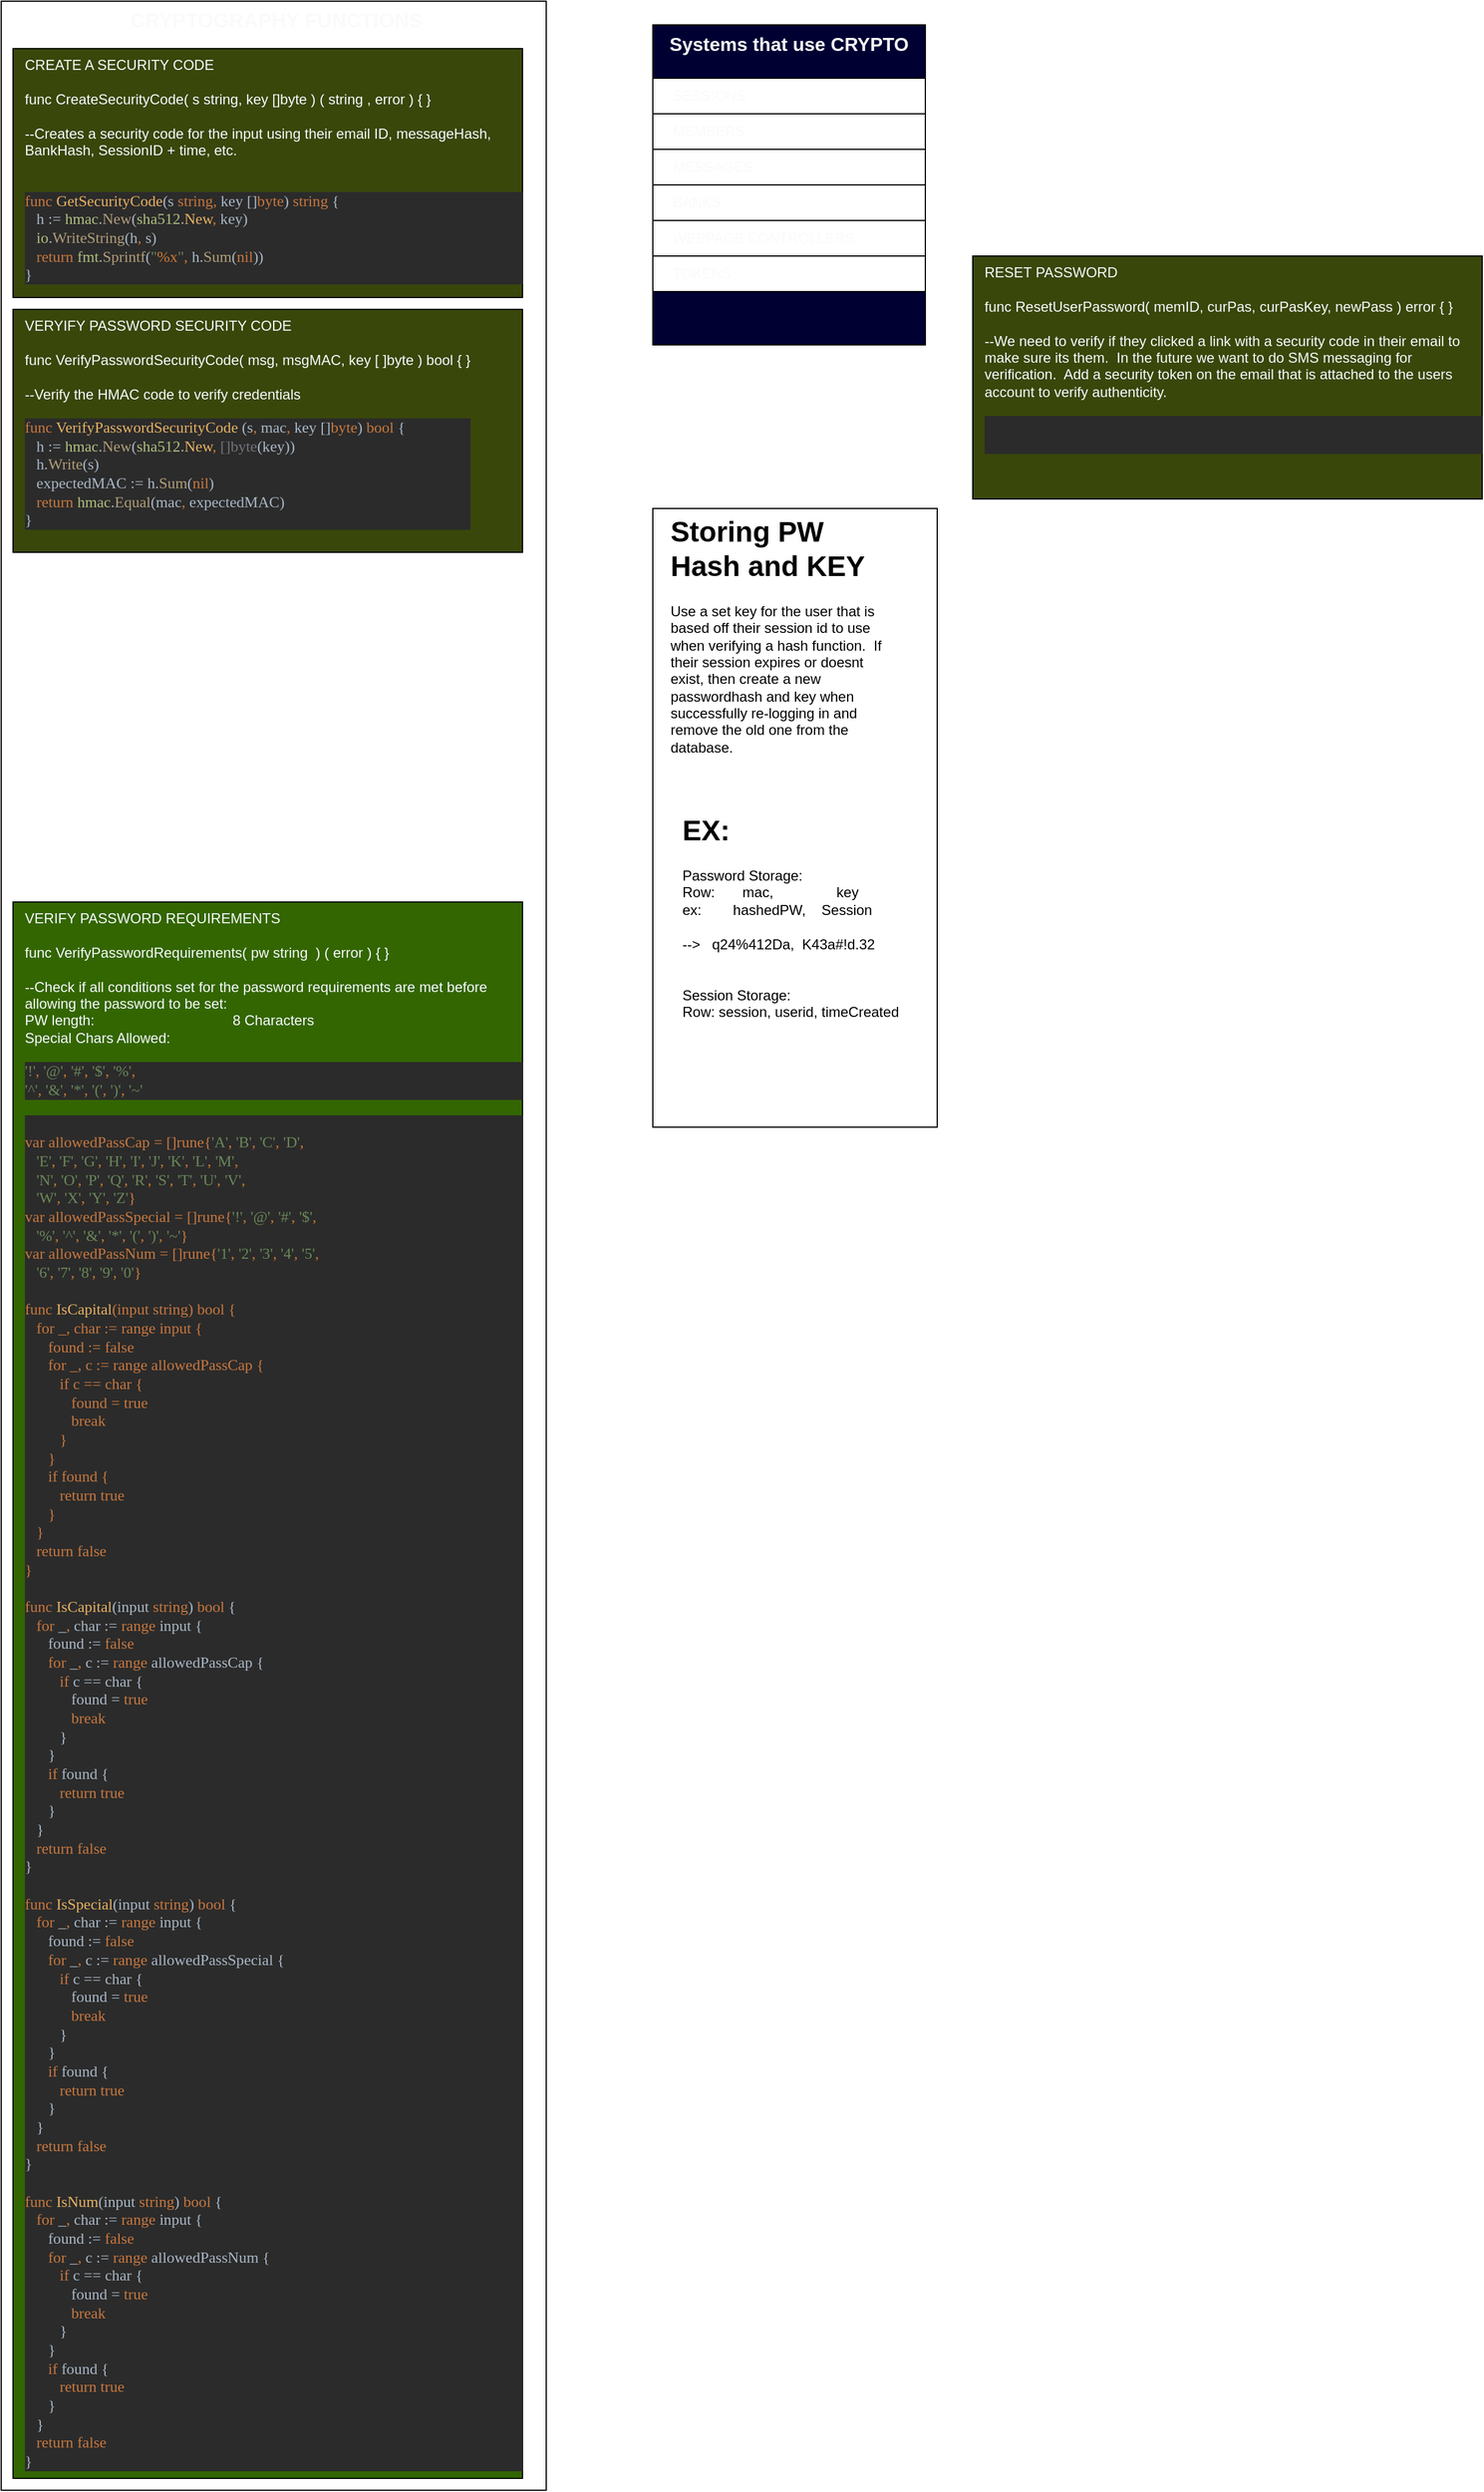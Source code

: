 <mxfile version="12.8.8" type="github">
  <diagram id="ODxXchdAwgTXNLU9TBr1" name="Page-1">
    <mxGraphModel dx="1201" dy="1017" grid="1" gridSize="10" guides="1" tooltips="1" connect="1" arrows="1" fold="1" page="1" pageScale="1" pageWidth="850" pageHeight="1100" math="0" shadow="0">
      <root>
        <mxCell id="0" />
        <mxCell id="1" parent="0" />
        <mxCell id="BEAMlKJIgo_dSWv7IY5d-5" value="" style="rounded=0;whiteSpace=wrap;html=1;" vertex="1" parent="1">
          <mxGeometry x="590" y="468" width="240" height="522" as="geometry" />
        </mxCell>
        <mxCell id="Krg5OAJmCBE884iFsZVr-9" value="&lt;b&gt;&lt;font style=&quot;font-size: 16px&quot;&gt;Systems that use CRYPTO&lt;/font&gt;&lt;/b&gt;" style="rounded=0;whiteSpace=wrap;html=1;fontColor=#FAFAFA;align=center;verticalAlign=top;fillColor=#000033;" parent="1" vertex="1">
          <mxGeometry x="590" y="60" width="230" height="270" as="geometry" />
        </mxCell>
        <mxCell id="Krg5OAJmCBE884iFsZVr-14" value="SESSIONS" style="rounded=0;whiteSpace=wrap;html=1;fontColor=#FAFAFA;align=left;spacingLeft=15;" parent="1" vertex="1">
          <mxGeometry x="590" y="105" width="230" height="30" as="geometry" />
        </mxCell>
        <mxCell id="Krg5OAJmCBE884iFsZVr-15" value="MEMBERS" style="rounded=0;whiteSpace=wrap;html=1;fontColor=#FAFAFA;align=left;spacingLeft=15;" parent="1" vertex="1">
          <mxGeometry x="590" y="135" width="230" height="30" as="geometry" />
        </mxCell>
        <mxCell id="Krg5OAJmCBE884iFsZVr-19" value="&lt;div style=&quot;font-size: 17px;&quot;&gt;&amp;nbsp;CRYPTOGRAPHY FUNCTIONS&lt;br style=&quot;font-size: 17px;&quot;&gt;&lt;/div&gt;" style="rounded=0;whiteSpace=wrap;html=1;fontColor=#FAFAFA;align=center;verticalAlign=top;fontStyle=1;fontSize=17;" parent="1" vertex="1">
          <mxGeometry x="40" y="40" width="460" height="2100" as="geometry" />
        </mxCell>
        <mxCell id="Krg5OAJmCBE884iFsZVr-24" value="&lt;div&gt;CREATE A SECURITY CODE&lt;br&gt;&lt;/div&gt;&lt;div&gt;&lt;br&gt;&lt;/div&gt;&lt;div&gt;func CreateSecurityCode( s string, key []byte ) ( string , error ) { }&lt;/div&gt;&lt;div&gt;&lt;br&gt;&lt;/div&gt;&lt;div&gt;--Creates a security code for the input using their email ID, messageHash, BankHash, SessionID + time, etc.&lt;/div&gt;&lt;div&gt;&lt;br&gt;&lt;/div&gt;&lt;div&gt;&lt;pre style=&quot;background-color: #2b2b2b ; color: #a9b7c6 ; font-family: &amp;#34;consolas&amp;#34; ; font-size: 9.8pt&quot;&gt;&lt;span style=&quot;color: #c7773e&quot;&gt;func &lt;/span&gt;&lt;span style=&quot;color: #e6b163&quot;&gt;GetSecurityCode&lt;/span&gt;(s &lt;span style=&quot;color: #c7773e&quot;&gt;string&lt;/span&gt;&lt;span style=&quot;color: #cc7832&quot;&gt;, &lt;/span&gt;key []&lt;span style=&quot;color: #c7773e&quot;&gt;byte&lt;/span&gt;) &lt;span style=&quot;color: #c7773e&quot;&gt;string &lt;/span&gt;{&lt;br&gt;   h := &lt;span style=&quot;color: #afbf7e&quot;&gt;hmac&lt;/span&gt;.&lt;span style=&quot;color: #b09d79&quot;&gt;New&lt;/span&gt;(&lt;span style=&quot;color: #afbf7e&quot;&gt;sha512&lt;/span&gt;.&lt;span style=&quot;color: #e6b163&quot;&gt;New&lt;/span&gt;&lt;span style=&quot;color: #cc7832&quot;&gt;, &lt;/span&gt;key)&lt;br&gt;   &lt;span style=&quot;color: #afbf7e&quot;&gt;io&lt;/span&gt;.&lt;span style=&quot;color: #b09d79&quot;&gt;WriteString&lt;/span&gt;(h&lt;span style=&quot;color: #cc7832&quot;&gt;, &lt;/span&gt;s)&lt;br&gt;   &lt;span style=&quot;color: #c7773e&quot;&gt;return &lt;/span&gt;&lt;span style=&quot;color: #afbf7e&quot;&gt;fmt&lt;/span&gt;.&lt;span style=&quot;color: #b09d79&quot;&gt;Sprintf&lt;/span&gt;(&lt;span style=&quot;color: #6a8759&quot;&gt;&quot;&lt;/span&gt;&lt;span style=&quot;color: #cc7832&quot;&gt;%x&lt;/span&gt;&lt;span style=&quot;color: #6a8759&quot;&gt;&quot;&lt;/span&gt;&lt;span style=&quot;color: #cc7832&quot;&gt;, &lt;/span&gt;h.&lt;span style=&quot;color: #b09d79&quot;&gt;Sum&lt;/span&gt;(&lt;span style=&quot;color: #c7773e&quot;&gt;nil&lt;/span&gt;))&lt;br&gt;}&lt;/pre&gt;&lt;/div&gt;" style="rounded=0;whiteSpace=wrap;html=1;fontColor=#FAFAFA;align=left;spacingLeft=8;fillColor=#39470B;verticalAlign=top;" parent="1" vertex="1">
          <mxGeometry x="50" y="80" width="430" height="210" as="geometry" />
        </mxCell>
        <mxCell id="Krg5OAJmCBE884iFsZVr-25" value="&lt;div&gt;VERIFY PASSWORD REQUIREMENTS&lt;br&gt;&lt;/div&gt;&lt;div&gt;&lt;br&gt;&lt;/div&gt;&lt;div&gt;func VerifyPasswordRequirements( pw string&amp;nbsp; ) ( error ) { }&lt;/div&gt;&lt;div&gt;&lt;br&gt;&lt;/div&gt;&lt;div&gt;--Check if all conditions set for the password requirements are met before allowing the password to be set: &lt;br&gt;&lt;/div&gt;&lt;div&gt;PW length:&amp;nbsp;&amp;nbsp;&amp;nbsp;&amp;nbsp;&amp;nbsp;&amp;nbsp;&amp;nbsp;&amp;nbsp;&amp;nbsp;&amp;nbsp;&amp;nbsp;&amp;nbsp;&amp;nbsp;&amp;nbsp;&amp;nbsp;&amp;nbsp;&amp;nbsp;&amp;nbsp;&amp;nbsp;&amp;nbsp;&amp;nbsp;&amp;nbsp;&amp;nbsp;&amp;nbsp;&amp;nbsp;&amp;nbsp;&amp;nbsp;&amp;nbsp;&amp;nbsp;&amp;nbsp;&amp;nbsp;&amp;nbsp;&amp;nbsp;&amp;nbsp; 8 Characters &lt;br&gt;&lt;/div&gt;&lt;div&gt;Special Chars Allowed:&amp;nbsp;&amp;nbsp; &amp;nbsp; &amp;nbsp; &amp;nbsp;&amp;nbsp; &lt;br&gt;&lt;pre style=&quot;background-color: #2b2b2b ; color: #a9b7c6 ; font-family: &amp;#34;consolas&amp;#34; ; font-size: 9.8pt&quot;&gt;&lt;span style=&quot;color: #6a8759&quot;&gt;&#39;!&#39;&lt;/span&gt;&lt;span style=&quot;color: #cc7832&quot;&gt;, &lt;/span&gt;&lt;span style=&quot;color: #6a8759&quot;&gt;&#39;@&#39;&lt;/span&gt;&lt;span style=&quot;color: #cc7832&quot;&gt;, &lt;/span&gt;&lt;span style=&quot;color: #6a8759&quot;&gt;&#39;#&#39;&lt;/span&gt;&lt;span style=&quot;color: #cc7832&quot;&gt;, &lt;/span&gt;&lt;span style=&quot;color: #6a8759&quot;&gt;&#39;$&#39;&lt;/span&gt;&lt;span style=&quot;color: #cc7832&quot;&gt;, &lt;/span&gt;&lt;span style=&quot;color: #6a8759&quot;&gt;&#39;%&#39;&lt;/span&gt;&lt;span style=&quot;color: #cc7832&quot;&gt;, &lt;br&gt;&lt;/span&gt;&lt;span style=&quot;color: #6a8759&quot;&gt;&#39;^&#39;&lt;/span&gt;&lt;span style=&quot;color: #cc7832&quot;&gt;, &lt;/span&gt;&lt;span style=&quot;color: #6a8759&quot;&gt;&#39;&amp;amp;&#39;&lt;/span&gt;&lt;span style=&quot;color: #cc7832&quot;&gt;, &lt;/span&gt;&lt;span style=&quot;color: #6a8759&quot;&gt;&#39;*&#39;&lt;/span&gt;&lt;span style=&quot;color: #cc7832&quot;&gt;, &lt;/span&gt;&lt;span style=&quot;color: #6a8759&quot;&gt;&#39;(&#39;&lt;/span&gt;&lt;span style=&quot;color: #cc7832&quot;&gt;, &lt;/span&gt;&lt;span style=&quot;color: #6a8759&quot;&gt;&#39;)&#39;&lt;/span&gt;&lt;span style=&quot;color: #cc7832&quot;&gt;, &lt;/span&gt;&lt;span style=&quot;color: #6a8759&quot;&gt;&#39;~&#39;&lt;br&gt;&lt;/span&gt;&lt;/pre&gt;&lt;/div&gt;&lt;div&gt;&lt;pre style=&quot;background-color: #2b2b2b ; color: #a9b7c6 ; font-family: &amp;#34;consolas&amp;#34; ; font-size: 9.8pt&quot;&gt;&lt;br&gt;&lt;span style=&quot;color: #c7773e&quot;&gt;&lt;span style=&quot;color: #c7773e&quot;&gt;var &lt;/span&gt;allowedPassCap = []&lt;span style=&quot;color: #c7773e&quot;&gt;rune&lt;/span&gt;{&lt;span style=&quot;color: #6a8759&quot;&gt;&#39;A&#39;&lt;/span&gt;&lt;span style=&quot;color: #cc7832&quot;&gt;, &lt;/span&gt;&lt;span style=&quot;color: #6a8759&quot;&gt;&#39;B&#39;&lt;/span&gt;&lt;span style=&quot;color: #cc7832&quot;&gt;, &lt;/span&gt;&lt;span style=&quot;color: #6a8759&quot;&gt;&#39;C&#39;&lt;/span&gt;&lt;span style=&quot;color: #cc7832&quot;&gt;, &lt;/span&gt;&lt;span style=&quot;color: #6a8759&quot;&gt;&#39;D&#39;&lt;/span&gt;&lt;span style=&quot;color: #cc7832&quot;&gt;, &lt;br&gt;&lt;/span&gt;&lt;span style=&quot;color: #cc7832&quot;&gt;   &lt;/span&gt;&lt;span style=&quot;color: #6a8759&quot;&gt;&#39;E&#39;&lt;/span&gt;&lt;span style=&quot;color: #cc7832&quot;&gt;, &lt;/span&gt;&lt;span style=&quot;color: #6a8759&quot;&gt;&#39;F&#39;&lt;/span&gt;&lt;span style=&quot;color: #cc7832&quot;&gt;, &lt;/span&gt;&lt;span style=&quot;color: #6a8759&quot;&gt;&#39;G&#39;&lt;/span&gt;&lt;span style=&quot;color: #cc7832&quot;&gt;, &lt;/span&gt;&lt;span style=&quot;color: #6a8759&quot;&gt;&#39;H&#39;&lt;/span&gt;&lt;span style=&quot;color: #cc7832&quot;&gt;, &lt;/span&gt;&lt;span style=&quot;color: #6a8759&quot;&gt;&#39;I&#39;&lt;/span&gt;&lt;span style=&quot;color: #cc7832&quot;&gt;, &lt;/span&gt;&lt;span style=&quot;color: #6a8759&quot;&gt;&#39;J&#39;&lt;/span&gt;&lt;span style=&quot;color: #cc7832&quot;&gt;, &lt;/span&gt;&lt;span style=&quot;color: #6a8759&quot;&gt;&#39;K&#39;&lt;/span&gt;&lt;span style=&quot;color: #cc7832&quot;&gt;, &lt;/span&gt;&lt;span style=&quot;color: #6a8759&quot;&gt;&#39;L&#39;&lt;/span&gt;&lt;span style=&quot;color: #cc7832&quot;&gt;, &lt;/span&gt;&lt;span style=&quot;color: #6a8759&quot;&gt;&#39;M&#39;&lt;/span&gt;&lt;span style=&quot;color: #cc7832&quot;&gt;, &lt;br&gt;&lt;/span&gt;&lt;span style=&quot;color: #cc7832&quot;&gt;   &lt;/span&gt;&lt;span style=&quot;color: #6a8759&quot;&gt;&#39;N&#39;&lt;/span&gt;&lt;span style=&quot;color: #cc7832&quot;&gt;, &lt;/span&gt;&lt;span style=&quot;color: #6a8759&quot;&gt;&#39;O&#39;&lt;/span&gt;&lt;span style=&quot;color: #cc7832&quot;&gt;, &lt;/span&gt;&lt;span style=&quot;color: #6a8759&quot;&gt;&#39;P&#39;&lt;/span&gt;&lt;span style=&quot;color: #cc7832&quot;&gt;, &lt;/span&gt;&lt;span style=&quot;color: #6a8759&quot;&gt;&#39;Q&#39;&lt;/span&gt;&lt;span style=&quot;color: #cc7832&quot;&gt;, &lt;/span&gt;&lt;span style=&quot;color: #6a8759&quot;&gt;&#39;R&#39;&lt;/span&gt;&lt;span style=&quot;color: #cc7832&quot;&gt;, &lt;/span&gt;&lt;span style=&quot;color: #6a8759&quot;&gt;&#39;S&#39;&lt;/span&gt;&lt;span style=&quot;color: #cc7832&quot;&gt;, &lt;/span&gt;&lt;span style=&quot;color: #6a8759&quot;&gt;&#39;T&#39;&lt;/span&gt;&lt;span style=&quot;color: #cc7832&quot;&gt;, &lt;/span&gt;&lt;span style=&quot;color: #6a8759&quot;&gt;&#39;U&#39;&lt;/span&gt;&lt;span style=&quot;color: #cc7832&quot;&gt;, &lt;/span&gt;&lt;span style=&quot;color: #6a8759&quot;&gt;&#39;V&#39;&lt;/span&gt;&lt;span style=&quot;color: #cc7832&quot;&gt;, &lt;br&gt;&lt;/span&gt;&lt;span style=&quot;color: #cc7832&quot;&gt;   &lt;/span&gt;&lt;span style=&quot;color: #6a8759&quot;&gt;&#39;W&#39;&lt;/span&gt;&lt;span style=&quot;color: #cc7832&quot;&gt;, &lt;/span&gt;&lt;span style=&quot;color: #6a8759&quot;&gt;&#39;X&#39;&lt;/span&gt;&lt;span style=&quot;color: #cc7832&quot;&gt;, &lt;/span&gt;&lt;span style=&quot;color: #6a8759&quot;&gt;&#39;Y&#39;&lt;/span&gt;&lt;span style=&quot;color: #cc7832&quot;&gt;, &lt;/span&gt;&lt;span style=&quot;color: #6a8759&quot;&gt;&#39;Z&#39;&lt;/span&gt;}&lt;br&gt;&lt;span style=&quot;color: #c7773e&quot;&gt;var &lt;/span&gt;allowedPassSpecial = []&lt;span style=&quot;color: #c7773e&quot;&gt;rune&lt;/span&gt;{&lt;span style=&quot;color: #6a8759&quot;&gt;&#39;!&#39;&lt;/span&gt;&lt;span style=&quot;color: #cc7832&quot;&gt;, &lt;/span&gt;&lt;span style=&quot;color: #6a8759&quot;&gt;&#39;@&#39;&lt;/span&gt;&lt;span style=&quot;color: #cc7832&quot;&gt;, &lt;/span&gt;&lt;span style=&quot;color: #6a8759&quot;&gt;&#39;#&#39;&lt;/span&gt;&lt;span style=&quot;color: #cc7832&quot;&gt;, &lt;/span&gt;&lt;span style=&quot;color: #6a8759&quot;&gt;&#39;$&#39;&lt;/span&gt;&lt;span style=&quot;color: #cc7832&quot;&gt;,&lt;br&gt;&lt;/span&gt;&lt;span style=&quot;color: #cc7832&quot;&gt;   &lt;/span&gt;&lt;span style=&quot;color: #6a8759&quot;&gt;&#39;%&#39;&lt;/span&gt;&lt;span style=&quot;color: #cc7832&quot;&gt;, &lt;/span&gt;&lt;span style=&quot;color: #6a8759&quot;&gt;&#39;^&#39;&lt;/span&gt;&lt;span style=&quot;color: #cc7832&quot;&gt;, &lt;/span&gt;&lt;span style=&quot;color: #6a8759&quot;&gt;&#39;&amp;amp;&#39;&lt;/span&gt;&lt;span style=&quot;color: #cc7832&quot;&gt;, &lt;/span&gt;&lt;span style=&quot;color: #6a8759&quot;&gt;&#39;*&#39;&lt;/span&gt;&lt;span style=&quot;color: #cc7832&quot;&gt;, &lt;/span&gt;&lt;span style=&quot;color: #6a8759&quot;&gt;&#39;(&#39;&lt;/span&gt;&lt;span style=&quot;color: #cc7832&quot;&gt;, &lt;/span&gt;&lt;span style=&quot;color: #6a8759&quot;&gt;&#39;)&#39;&lt;/span&gt;&lt;span style=&quot;color: #cc7832&quot;&gt;, &lt;/span&gt;&lt;span style=&quot;color: #6a8759&quot;&gt;&#39;~&#39;&lt;/span&gt;}&lt;br&gt;&lt;span style=&quot;color: #c7773e&quot;&gt;var &lt;/span&gt;allowedPassNum = []&lt;span style=&quot;color: #c7773e&quot;&gt;rune&lt;/span&gt;{&lt;span style=&quot;color: #6a8759&quot;&gt;&#39;1&#39;&lt;/span&gt;&lt;span style=&quot;color: #cc7832&quot;&gt;, &lt;/span&gt;&lt;span style=&quot;color: #6a8759&quot;&gt;&#39;2&#39;&lt;/span&gt;&lt;span style=&quot;color: #cc7832&quot;&gt;, &lt;/span&gt;&lt;span style=&quot;color: #6a8759&quot;&gt;&#39;3&#39;&lt;/span&gt;&lt;span style=&quot;color: #cc7832&quot;&gt;, &lt;/span&gt;&lt;span style=&quot;color: #6a8759&quot;&gt;&#39;4&#39;&lt;/span&gt;&lt;span style=&quot;color: #cc7832&quot;&gt;, &lt;/span&gt;&lt;span style=&quot;color: #6a8759&quot;&gt;&#39;5&#39;&lt;/span&gt;&lt;span style=&quot;color: #cc7832&quot;&gt;,&lt;br&gt;&lt;/span&gt;&lt;span style=&quot;color: #cc7832&quot;&gt;   &lt;/span&gt;&lt;span style=&quot;color: #6a8759&quot;&gt;&#39;6&#39;&lt;/span&gt;&lt;span style=&quot;color: #cc7832&quot;&gt;, &lt;/span&gt;&lt;span style=&quot;color: #6a8759&quot;&gt;&#39;7&#39;&lt;/span&gt;&lt;span style=&quot;color: #cc7832&quot;&gt;, &lt;/span&gt;&lt;span style=&quot;color: #6a8759&quot;&gt;&#39;8&#39;&lt;/span&gt;&lt;span style=&quot;color: #cc7832&quot;&gt;, &lt;/span&gt;&lt;span style=&quot;color: #6a8759&quot;&gt;&#39;9&#39;&lt;/span&gt;&lt;span style=&quot;color: #cc7832&quot;&gt;, &lt;/span&gt;&lt;span style=&quot;color: #6a8759&quot;&gt;&#39;0&#39;&lt;/span&gt;}&lt;br&gt;&lt;br&gt;&lt;span style=&quot;color: #c7773e&quot;&gt;func &lt;/span&gt;&lt;span style=&quot;color: #e6b163&quot;&gt;IsCapital&lt;/span&gt;(input &lt;span style=&quot;color: #c7773e&quot;&gt;string&lt;/span&gt;) &lt;span style=&quot;color: #c7773e&quot;&gt;bool &lt;/span&gt;{&lt;br&gt;   &lt;span style=&quot;color: #c7773e&quot;&gt;for &lt;/span&gt;_&lt;span style=&quot;color: #cc7832&quot;&gt;, &lt;/span&gt;char := &lt;span style=&quot;color: #c7773e&quot;&gt;range &lt;/span&gt;input {&lt;br&gt;      found := &lt;span style=&quot;color: #c7773e&quot;&gt;false&lt;br&gt;&lt;/span&gt;&lt;span style=&quot;color: #c7773e&quot;&gt;      for &lt;/span&gt;_&lt;span style=&quot;color: #cc7832&quot;&gt;, &lt;/span&gt;c := &lt;span style=&quot;color: #c7773e&quot;&gt;range &lt;/span&gt;allowedPassCap {&lt;br&gt;         &lt;span style=&quot;color: #c7773e&quot;&gt;if &lt;/span&gt;c == char {&lt;br&gt;            found = &lt;span style=&quot;color: #c7773e&quot;&gt;true&lt;br&gt;&lt;/span&gt;&lt;span style=&quot;color: #c7773e&quot;&gt;            break&lt;br&gt;&lt;/span&gt;&lt;span style=&quot;color: #c7773e&quot;&gt;         &lt;/span&gt;}&lt;br&gt;      }&lt;br&gt;      &lt;span style=&quot;color: #c7773e&quot;&gt;if &lt;/span&gt;found {&lt;br&gt;         &lt;span style=&quot;color: #c7773e&quot;&gt;return true&lt;br&gt;&lt;/span&gt;&lt;span style=&quot;color: #c7773e&quot;&gt;      &lt;/span&gt;}&lt;br&gt;   }&lt;br&gt;   &lt;span style=&quot;color: #c7773e&quot;&gt;return false&lt;br&gt;&lt;/span&gt;}&lt;br&gt;&lt;br&gt;func &lt;/span&gt;&lt;span style=&quot;color: #e6b163&quot;&gt;IsCapital&lt;/span&gt;(input &lt;span style=&quot;color: #c7773e&quot;&gt;string&lt;/span&gt;) &lt;span style=&quot;color: #c7773e&quot;&gt;bool &lt;/span&gt;{&lt;br&gt;   &lt;span style=&quot;color: #c7773e&quot;&gt;for &lt;/span&gt;_&lt;span style=&quot;color: #cc7832&quot;&gt;, &lt;/span&gt;char := &lt;span style=&quot;color: #c7773e&quot;&gt;range &lt;/span&gt;input {&lt;br&gt;      found := &lt;span style=&quot;color: #c7773e&quot;&gt;false&lt;br&gt;&lt;/span&gt;&lt;span style=&quot;color: #c7773e&quot;&gt;      for &lt;/span&gt;_&lt;span style=&quot;color: #cc7832&quot;&gt;, &lt;/span&gt;c := &lt;span style=&quot;color: #c7773e&quot;&gt;range &lt;/span&gt;allowedPassCap {&lt;br&gt;         &lt;span style=&quot;color: #c7773e&quot;&gt;if &lt;/span&gt;c == char {&lt;br&gt;            found = &lt;span style=&quot;color: #c7773e&quot;&gt;true&lt;br&gt;&lt;/span&gt;&lt;span style=&quot;color: #c7773e&quot;&gt;            break&lt;br&gt;&lt;/span&gt;&lt;span style=&quot;color: #c7773e&quot;&gt;         &lt;/span&gt;}&lt;br&gt;      }&lt;br&gt;      &lt;span style=&quot;color: #c7773e&quot;&gt;if &lt;/span&gt;found {&lt;br&gt;         &lt;span style=&quot;color: #c7773e&quot;&gt;return true&lt;br&gt;&lt;/span&gt;&lt;span style=&quot;color: #c7773e&quot;&gt;      &lt;/span&gt;}&lt;br&gt;   }&lt;br&gt;   &lt;span style=&quot;color: #c7773e&quot;&gt;return false&lt;br&gt;&lt;/span&gt;}&lt;br&gt;&lt;br&gt;&lt;span style=&quot;color: #c7773e&quot;&gt;func &lt;/span&gt;&lt;span style=&quot;color: #e6b163&quot;&gt;IsSpecial&lt;/span&gt;(input &lt;span style=&quot;color: #c7773e&quot;&gt;string&lt;/span&gt;) &lt;span style=&quot;color: #c7773e&quot;&gt;bool &lt;/span&gt;{&lt;br&gt;   &lt;span style=&quot;color: #c7773e&quot;&gt;for &lt;/span&gt;_&lt;span style=&quot;color: #cc7832&quot;&gt;, &lt;/span&gt;char := &lt;span style=&quot;color: #c7773e&quot;&gt;range &lt;/span&gt;input {&lt;br&gt;      found := &lt;span style=&quot;color: #c7773e&quot;&gt;false&lt;br&gt;&lt;/span&gt;&lt;span style=&quot;color: #c7773e&quot;&gt;      for &lt;/span&gt;_&lt;span style=&quot;color: #cc7832&quot;&gt;, &lt;/span&gt;c := &lt;span style=&quot;color: #c7773e&quot;&gt;range &lt;/span&gt;allowedPassSpecial {&lt;br&gt;         &lt;span style=&quot;color: #c7773e&quot;&gt;if &lt;/span&gt;c == char {&lt;br&gt;            found = &lt;span style=&quot;color: #c7773e&quot;&gt;true&lt;br&gt;&lt;/span&gt;&lt;span style=&quot;color: #c7773e&quot;&gt;            break&lt;br&gt;&lt;/span&gt;&lt;span style=&quot;color: #c7773e&quot;&gt;         &lt;/span&gt;}&lt;br&gt;      }&lt;br&gt;      &lt;span style=&quot;color: #c7773e&quot;&gt;if &lt;/span&gt;found {&lt;br&gt;         &lt;span style=&quot;color: #c7773e&quot;&gt;return true&lt;br&gt;&lt;/span&gt;&lt;span style=&quot;color: #c7773e&quot;&gt;      &lt;/span&gt;}&lt;br&gt;   }&lt;br&gt;   &lt;span style=&quot;color: #c7773e&quot;&gt;return false&lt;br&gt;&lt;/span&gt;}&lt;br&gt;&lt;br&gt;&lt;span style=&quot;color: #c7773e&quot;&gt;func &lt;/span&gt;&lt;span style=&quot;color: #e6b163&quot;&gt;IsNum&lt;/span&gt;(input &lt;span style=&quot;color: #c7773e&quot;&gt;string&lt;/span&gt;) &lt;span style=&quot;color: #c7773e&quot;&gt;bool &lt;/span&gt;{&lt;br&gt;   &lt;span style=&quot;color: #c7773e&quot;&gt;for &lt;/span&gt;_&lt;span style=&quot;color: #cc7832&quot;&gt;, &lt;/span&gt;char := &lt;span style=&quot;color: #c7773e&quot;&gt;range &lt;/span&gt;input {&lt;br&gt;      found := &lt;span style=&quot;color: #c7773e&quot;&gt;false&lt;br&gt;&lt;/span&gt;&lt;span style=&quot;color: #c7773e&quot;&gt;      for &lt;/span&gt;_&lt;span style=&quot;color: #cc7832&quot;&gt;, &lt;/span&gt;c := &lt;span style=&quot;color: #c7773e&quot;&gt;range &lt;/span&gt;allowedPassNum {&lt;br&gt;         &lt;span style=&quot;color: #c7773e&quot;&gt;if &lt;/span&gt;c == char {&lt;br&gt;            found = &lt;span style=&quot;color: #c7773e&quot;&gt;true&lt;br&gt;&lt;/span&gt;&lt;span style=&quot;color: #c7773e&quot;&gt;            break&lt;br&gt;&lt;/span&gt;&lt;span style=&quot;color: #c7773e&quot;&gt;         &lt;/span&gt;}&lt;br&gt;      }&lt;br&gt;      &lt;span style=&quot;color: #c7773e&quot;&gt;if &lt;/span&gt;found {&lt;br&gt;         &lt;span style=&quot;color: #c7773e&quot;&gt;return true&lt;br&gt;&lt;/span&gt;&lt;span style=&quot;color: #c7773e&quot;&gt;      &lt;/span&gt;}&lt;br&gt;   }&lt;br&gt;   &lt;span style=&quot;color: #c7773e&quot;&gt;return false&lt;br&gt;&lt;/span&gt;}&lt;/pre&gt;&lt;/div&gt;" style="rounded=0;whiteSpace=wrap;html=1;fontColor=#FAFAFA;align=left;spacingLeft=8;fillColor=#336600;verticalAlign=top;" parent="1" vertex="1">
          <mxGeometry x="50" y="800" width="430" height="1330" as="geometry" />
        </mxCell>
        <mxCell id="pIQq6SDH289IwsexYELB-1" value="MESSAGES" style="rounded=0;whiteSpace=wrap;html=1;fontColor=#FAFAFA;align=left;spacingLeft=15;" parent="1" vertex="1">
          <mxGeometry x="590" y="165" width="230" height="30" as="geometry" />
        </mxCell>
        <mxCell id="pIQq6SDH289IwsexYELB-2" value="BANKS" style="rounded=0;whiteSpace=wrap;html=1;fontColor=#FAFAFA;align=left;spacingLeft=15;" parent="1" vertex="1">
          <mxGeometry x="590" y="195" width="230" height="30" as="geometry" />
        </mxCell>
        <mxCell id="pIQq6SDH289IwsexYELB-3" value="WEBPAGE CONTROLLERS" style="rounded=0;whiteSpace=wrap;html=1;fontColor=#FAFAFA;align=left;spacingLeft=15;" parent="1" vertex="1">
          <mxGeometry x="590" y="225" width="230" height="30" as="geometry" />
        </mxCell>
        <mxCell id="BEAMlKJIgo_dSWv7IY5d-1" value="&lt;div&gt;VERYIFY PASSWORD SECURITY CODE&lt;/div&gt;&lt;div&gt;&lt;br&gt;&lt;/div&gt;&lt;div&gt;func VerifyPasswordSecurityCode( msg, msgMAC, key [ ]byte ) bool { }&lt;/div&gt;&lt;div&gt;&lt;br&gt;&lt;/div&gt;&lt;div&gt;--Verify the HMAC code to verify credentials&lt;/div&gt;&lt;div&gt;&lt;pre style=&quot;background-color: #2b2b2b ; color: #a9b7c6 ; font-family: &amp;#34;consolas&amp;#34; ; font-size: 9.8pt&quot;&gt;&lt;span style=&quot;color: #c7773e&quot;&gt;func &lt;/span&gt;&lt;span style=&quot;color: #e6b163&quot;&gt;VerifyPasswordSecurityCode &lt;/span&gt;(s&lt;span style=&quot;color: #cc7832&quot;&gt;, &lt;/span&gt;mac&lt;span style=&quot;color: #cc7832&quot;&gt;, &lt;/span&gt;key []&lt;span style=&quot;color: #c7773e&quot;&gt;byte&lt;/span&gt;) &lt;span style=&quot;color: #c7773e&quot;&gt;bool &lt;/span&gt;{&lt;br&gt;   h := &lt;span style=&quot;color: #afbf7e&quot;&gt;hmac&lt;/span&gt;.&lt;span style=&quot;color: #b09d79&quot;&gt;New&lt;/span&gt;(&lt;span style=&quot;color: #afbf7e&quot;&gt;sha512&lt;/span&gt;.&lt;span style=&quot;color: #e6b163&quot;&gt;New&lt;/span&gt;&lt;span style=&quot;color: #cc7832&quot;&gt;, &lt;/span&gt;&lt;span style=&quot;color: #72737a&quot;&gt;[]byte&lt;/span&gt;(key))&lt;br&gt;   h.&lt;span style=&quot;color: #b09d79&quot;&gt;Write&lt;/span&gt;(s)&lt;br&gt;   expectedMAC := h.&lt;span style=&quot;color: #b09d79&quot;&gt;Sum&lt;/span&gt;(&lt;span style=&quot;color: #c7773e&quot;&gt;nil&lt;/span&gt;)&lt;br&gt;   &lt;span style=&quot;color: #c7773e&quot;&gt;return &lt;/span&gt;&lt;span style=&quot;color: #afbf7e&quot;&gt;hmac&lt;/span&gt;.&lt;span style=&quot;color: #b09d79&quot;&gt;Equal&lt;/span&gt;(mac&lt;span style=&quot;color: #cc7832&quot;&gt;, &lt;/span&gt;expectedMAC)&lt;br&gt;}&lt;/pre&gt;&lt;/div&gt;" style="rounded=0;whiteSpace=wrap;html=1;fontColor=#FAFAFA;align=left;spacingLeft=8;fillColor=#39470B;verticalAlign=top;" vertex="1" parent="1">
          <mxGeometry x="50" y="300" width="430" height="205" as="geometry" />
        </mxCell>
        <mxCell id="BEAMlKJIgo_dSWv7IY5d-2" value="&lt;h1&gt;Storing PW Hash and KEY&lt;br&gt;&lt;/h1&gt;&lt;p&gt;Use a set key for the user that is based off their session id to use when verifying a hash function.&amp;nbsp; If their session expires or doesnt exist, then create a new passwordhash and key when successfully re-logging in and remove the old one from the database.&lt;br&gt;&lt;/p&gt;" style="text;html=1;strokeColor=none;fillColor=none;spacing=5;spacingTop=-20;whiteSpace=wrap;overflow=hidden;rounded=0;" vertex="1" parent="1">
          <mxGeometry x="600" y="468" width="190" height="232" as="geometry" />
        </mxCell>
        <mxCell id="BEAMlKJIgo_dSWv7IY5d-3" value="&lt;h1&gt;EX:&lt;br&gt;&lt;/h1&gt;&lt;div&gt;Password Storage:&lt;/div&gt;&lt;div&gt;Row:&amp;nbsp;&amp;nbsp;&amp;nbsp;&amp;nbsp;&amp;nbsp;&amp;nbsp; mac,&amp;nbsp;&amp;nbsp;&amp;nbsp;&amp;nbsp;&amp;nbsp;&amp;nbsp;&amp;nbsp;&amp;nbsp;&amp;nbsp;&amp;nbsp;&amp;nbsp;&amp;nbsp;&amp;nbsp;&amp;nbsp;&amp;nbsp; key&lt;/div&gt;&lt;div&gt;ex:&amp;nbsp;&amp;nbsp;&amp;nbsp;&amp;nbsp;&amp;nbsp;&amp;nbsp;&amp;nbsp; hashedPW,&amp;nbsp;&amp;nbsp;&amp;nbsp; Session&lt;br&gt;&lt;/div&gt;&lt;div&gt;&lt;br&gt;&lt;/div&gt;&lt;div&gt;--&amp;gt;&amp;nbsp;&amp;nbsp; q24%412Da,&amp;nbsp; K43a#!d.32&lt;/div&gt;&lt;div&gt;&lt;br&gt;&lt;/div&gt;&lt;div&gt;&lt;br&gt;&lt;/div&gt;&lt;div&gt;Session Storage:&lt;/div&gt;&lt;div&gt;Row: session, userid, timeCreated&lt;br&gt;&lt;/div&gt;&lt;div&gt;&lt;br&gt;&lt;/div&gt;&lt;div&gt;&lt;br&gt;&lt;/div&gt;&lt;div&gt;&lt;br&gt;&lt;/div&gt;&lt;div&gt;&lt;br&gt;&lt;/div&gt;" style="text;html=1;strokeColor=none;fillColor=none;spacing=5;spacingTop=-20;whiteSpace=wrap;overflow=hidden;rounded=0;" vertex="1" parent="1">
          <mxGeometry x="610" y="720" width="210" height="232" as="geometry" />
        </mxCell>
        <mxCell id="BEAMlKJIgo_dSWv7IY5d-4" value="TOKENS" style="rounded=0;whiteSpace=wrap;html=1;fontColor=#FAFAFA;align=left;spacingLeft=15;" vertex="1" parent="1">
          <mxGeometry x="590" y="255" width="230" height="30" as="geometry" />
        </mxCell>
        <mxCell id="BEAMlKJIgo_dSWv7IY5d-6" value="&lt;div&gt;RESET PASSWORD&lt;br&gt;&lt;/div&gt;&lt;div&gt;&lt;br&gt;&lt;/div&gt;&lt;div&gt;func ResetUserPassword( memID, curPas, curPasKey, newPass ) error { }&lt;/div&gt;&lt;div&gt;&lt;br&gt;&lt;/div&gt;&lt;div&gt;--We need to verify if they clicked a link with a security code in their email to make sure its them.&amp;nbsp; In the future we want to do SMS messaging for verification.&amp;nbsp; Add a security token on the email that is attached to the users account to verify authenticity.&lt;br&gt;&lt;/div&gt;&lt;div&gt;&lt;pre style=&quot;background-color: #2b2b2b ; color: #a9b7c6 ; font-family: &amp;#34;consolas&amp;#34; ; font-size: 9.8pt&quot;&gt;&lt;br&gt;&lt;br&gt;&lt;/pre&gt;&lt;/div&gt;" style="rounded=0;whiteSpace=wrap;html=1;fontColor=#FAFAFA;align=left;spacingLeft=8;fillColor=#39470B;verticalAlign=top;" vertex="1" parent="1">
          <mxGeometry x="860" y="255" width="430" height="205" as="geometry" />
        </mxCell>
      </root>
    </mxGraphModel>
  </diagram>
</mxfile>
